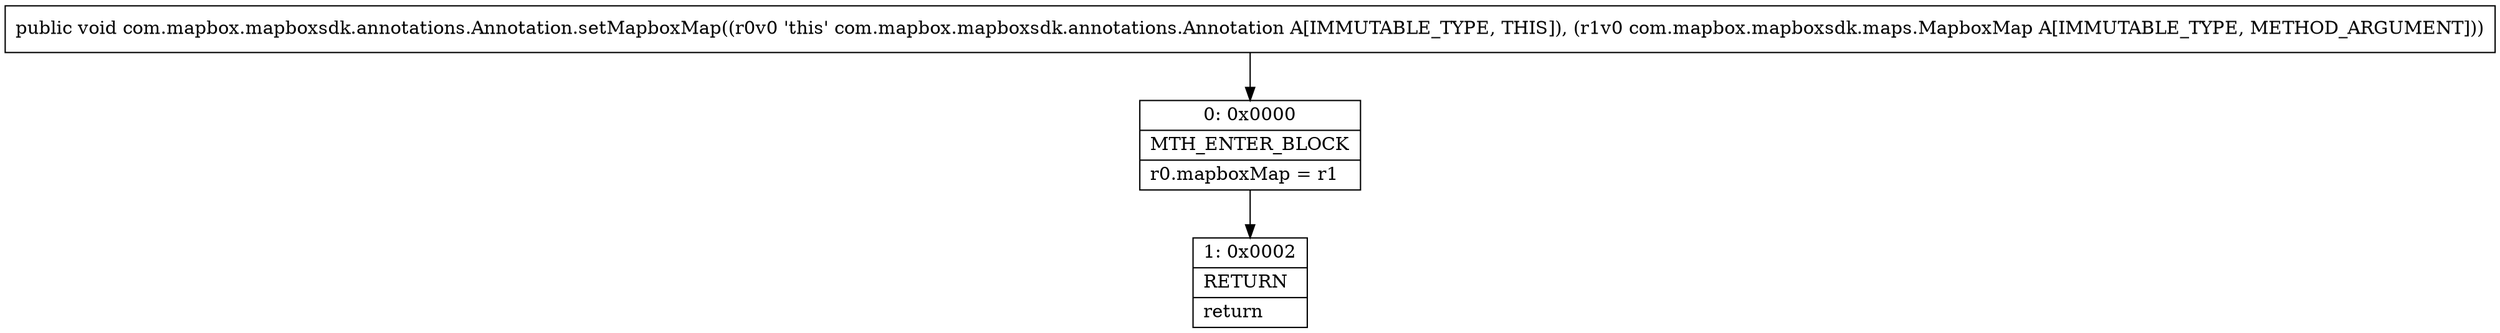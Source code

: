 digraph "CFG forcom.mapbox.mapboxsdk.annotations.Annotation.setMapboxMap(Lcom\/mapbox\/mapboxsdk\/maps\/MapboxMap;)V" {
Node_0 [shape=record,label="{0\:\ 0x0000|MTH_ENTER_BLOCK\l|r0.mapboxMap = r1\l}"];
Node_1 [shape=record,label="{1\:\ 0x0002|RETURN\l|return\l}"];
MethodNode[shape=record,label="{public void com.mapbox.mapboxsdk.annotations.Annotation.setMapboxMap((r0v0 'this' com.mapbox.mapboxsdk.annotations.Annotation A[IMMUTABLE_TYPE, THIS]), (r1v0 com.mapbox.mapboxsdk.maps.MapboxMap A[IMMUTABLE_TYPE, METHOD_ARGUMENT])) }"];
MethodNode -> Node_0;
Node_0 -> Node_1;
}

